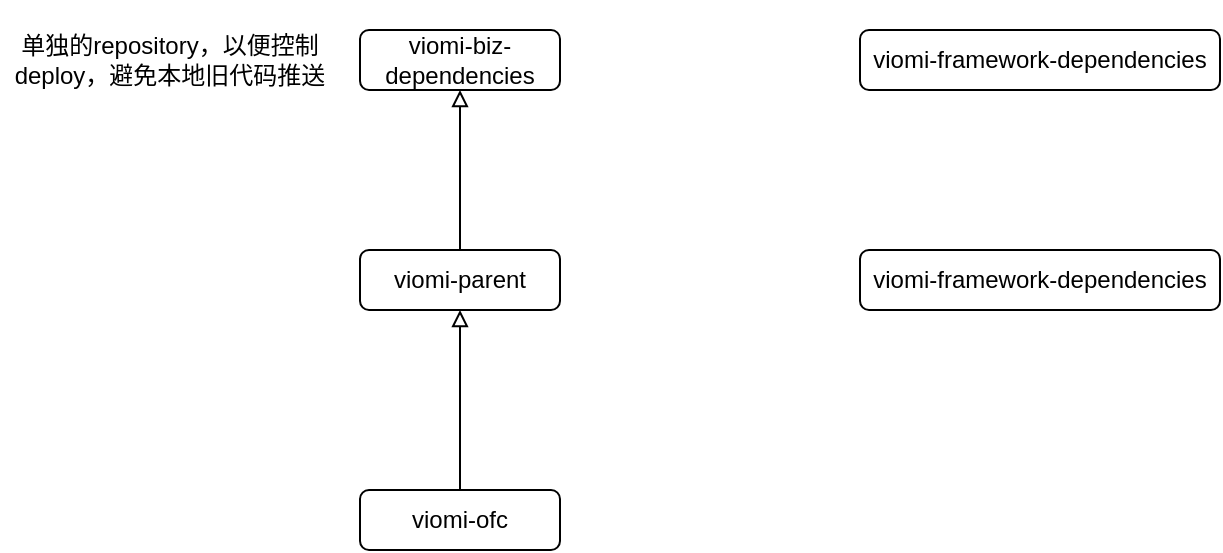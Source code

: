 <mxfile version="14.3.0" type="github"><diagram id="p-dVOfuaAqku29HkRsl9" name="Page-1"><mxGraphModel dx="1700" dy="501" grid="1" gridSize="10" guides="1" tooltips="1" connect="1" arrows="1" fold="1" page="1" pageScale="1" pageWidth="827" pageHeight="1169" math="0" shadow="0"><root><mxCell id="0"/><mxCell id="1" parent="0"/><mxCell id="KZ8fNZEylRFpy93Ee9eI-14" style="edgeStyle=orthogonalEdgeStyle;rounded=0;orthogonalLoop=1;jettySize=auto;html=1;entryX=0.5;entryY=1;entryDx=0;entryDy=0;startArrow=none;startFill=0;endArrow=block;endFill=0;" edge="1" parent="1" source="KZ8fNZEylRFpy93Ee9eI-2" target="KZ8fNZEylRFpy93Ee9eI-5"><mxGeometry relative="1" as="geometry"/></mxCell><mxCell id="KZ8fNZEylRFpy93Ee9eI-2" value="viomi-parent&lt;br&gt;" style="rounded=1;whiteSpace=wrap;html=1;" vertex="1" parent="1"><mxGeometry x="150" y="880" width="100" height="30" as="geometry"/></mxCell><mxCell id="KZ8fNZEylRFpy93Ee9eI-3" value="viomi-framework-dependencies" style="rounded=1;whiteSpace=wrap;html=1;" vertex="1" parent="1"><mxGeometry x="400" y="770" width="180" height="30" as="geometry"/></mxCell><mxCell id="KZ8fNZEylRFpy93Ee9eI-4" value="viomi-framework-dependencies" style="rounded=1;whiteSpace=wrap;html=1;" vertex="1" parent="1"><mxGeometry x="400" y="880" width="180" height="30" as="geometry"/></mxCell><mxCell id="KZ8fNZEylRFpy93Ee9eI-5" value="viomi-biz-dependencies" style="rounded=1;whiteSpace=wrap;html=1;" vertex="1" parent="1"><mxGeometry x="150" y="770" width="100" height="30" as="geometry"/></mxCell><mxCell id="KZ8fNZEylRFpy93Ee9eI-13" style="edgeStyle=orthogonalEdgeStyle;rounded=0;orthogonalLoop=1;jettySize=auto;html=1;entryX=0.5;entryY=1;entryDx=0;entryDy=0;startArrow=none;startFill=0;endArrow=block;endFill=0;" edge="1" parent="1" source="KZ8fNZEylRFpy93Ee9eI-8" target="KZ8fNZEylRFpy93Ee9eI-2"><mxGeometry relative="1" as="geometry"/></mxCell><mxCell id="KZ8fNZEylRFpy93Ee9eI-8" value="viomi-ofc" style="rounded=1;whiteSpace=wrap;html=1;" vertex="1" parent="1"><mxGeometry x="150" y="1000" width="100" height="30" as="geometry"/></mxCell><mxCell id="KZ8fNZEylRFpy93Ee9eI-10" value="单独的repository，以便控制deploy，避免本地旧代码推送" style="text;html=1;strokeColor=none;fillColor=none;align=center;verticalAlign=middle;whiteSpace=wrap;rounded=0;" vertex="1" parent="1"><mxGeometry x="-30" y="755" width="170" height="60" as="geometry"/></mxCell></root></mxGraphModel></diagram></mxfile>